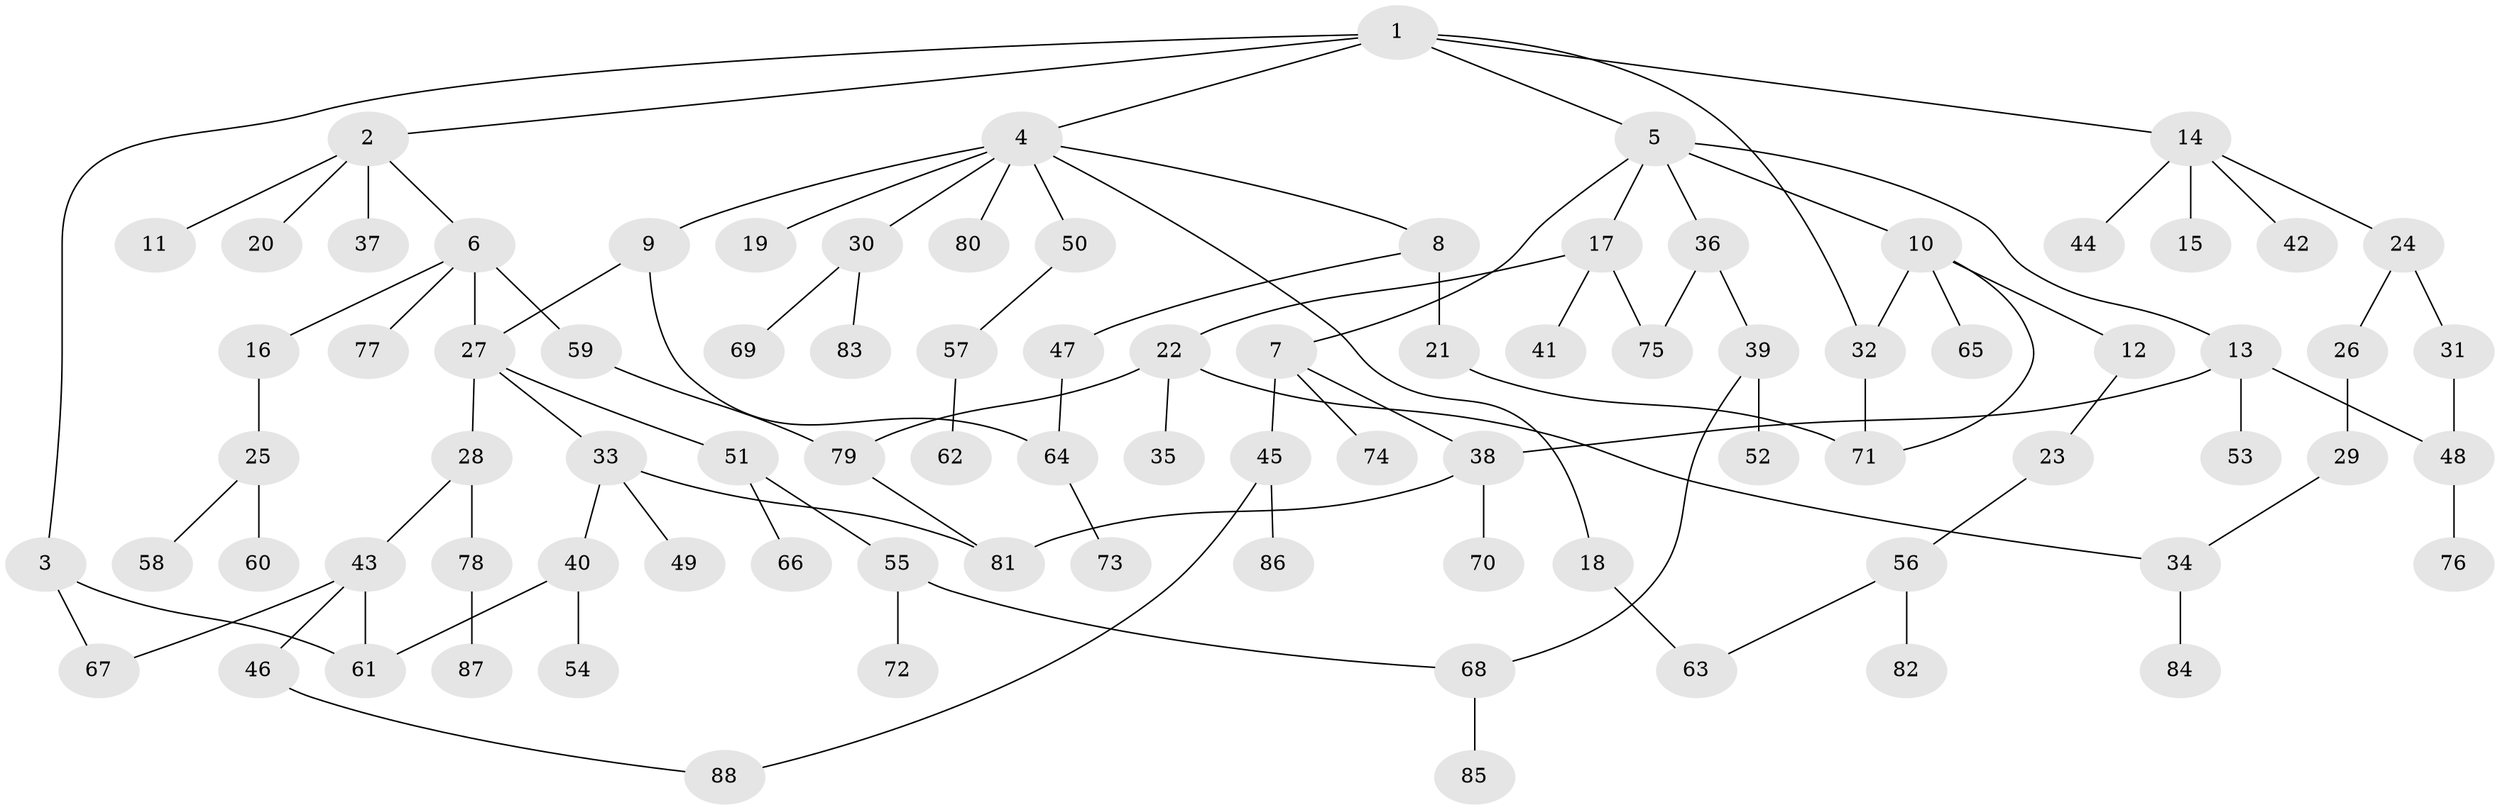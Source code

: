 // coarse degree distribution, {10: 0.02702702702702703, 2: 0.40540540540540543, 3: 0.32432432432432434, 5: 0.05405405405405406, 4: 0.08108108108108109, 1: 0.10810810810810811}
// Generated by graph-tools (version 1.1) at 2025/48/03/04/25 22:48:58]
// undirected, 88 vertices, 105 edges
graph export_dot {
  node [color=gray90,style=filled];
  1;
  2;
  3;
  4;
  5;
  6;
  7;
  8;
  9;
  10;
  11;
  12;
  13;
  14;
  15;
  16;
  17;
  18;
  19;
  20;
  21;
  22;
  23;
  24;
  25;
  26;
  27;
  28;
  29;
  30;
  31;
  32;
  33;
  34;
  35;
  36;
  37;
  38;
  39;
  40;
  41;
  42;
  43;
  44;
  45;
  46;
  47;
  48;
  49;
  50;
  51;
  52;
  53;
  54;
  55;
  56;
  57;
  58;
  59;
  60;
  61;
  62;
  63;
  64;
  65;
  66;
  67;
  68;
  69;
  70;
  71;
  72;
  73;
  74;
  75;
  76;
  77;
  78;
  79;
  80;
  81;
  82;
  83;
  84;
  85;
  86;
  87;
  88;
  1 -- 2;
  1 -- 3;
  1 -- 4;
  1 -- 5;
  1 -- 14;
  1 -- 32;
  2 -- 6;
  2 -- 11;
  2 -- 20;
  2 -- 37;
  3 -- 67;
  3 -- 61;
  4 -- 8;
  4 -- 9;
  4 -- 18;
  4 -- 19;
  4 -- 30;
  4 -- 50;
  4 -- 80;
  5 -- 7;
  5 -- 10;
  5 -- 13;
  5 -- 17;
  5 -- 36;
  6 -- 16;
  6 -- 27;
  6 -- 59;
  6 -- 77;
  7 -- 38;
  7 -- 45;
  7 -- 74;
  8 -- 21;
  8 -- 47;
  9 -- 64;
  9 -- 27;
  10 -- 12;
  10 -- 32;
  10 -- 65;
  10 -- 71;
  12 -- 23;
  13 -- 48;
  13 -- 53;
  13 -- 38;
  14 -- 15;
  14 -- 24;
  14 -- 42;
  14 -- 44;
  16 -- 25;
  17 -- 22;
  17 -- 41;
  17 -- 75;
  18 -- 63;
  21 -- 71;
  22 -- 35;
  22 -- 79;
  22 -- 34;
  23 -- 56;
  24 -- 26;
  24 -- 31;
  25 -- 58;
  25 -- 60;
  26 -- 29;
  27 -- 28;
  27 -- 33;
  27 -- 51;
  28 -- 43;
  28 -- 78;
  29 -- 34;
  30 -- 69;
  30 -- 83;
  31 -- 48;
  32 -- 71;
  33 -- 40;
  33 -- 49;
  33 -- 81;
  34 -- 84;
  36 -- 39;
  36 -- 75;
  38 -- 70;
  38 -- 81;
  39 -- 52;
  39 -- 68;
  40 -- 54;
  40 -- 61;
  43 -- 46;
  43 -- 67;
  43 -- 61;
  45 -- 86;
  45 -- 88;
  46 -- 88;
  47 -- 64;
  48 -- 76;
  50 -- 57;
  51 -- 55;
  51 -- 66;
  55 -- 68;
  55 -- 72;
  56 -- 82;
  56 -- 63;
  57 -- 62;
  59 -- 79;
  64 -- 73;
  68 -- 85;
  78 -- 87;
  79 -- 81;
}

